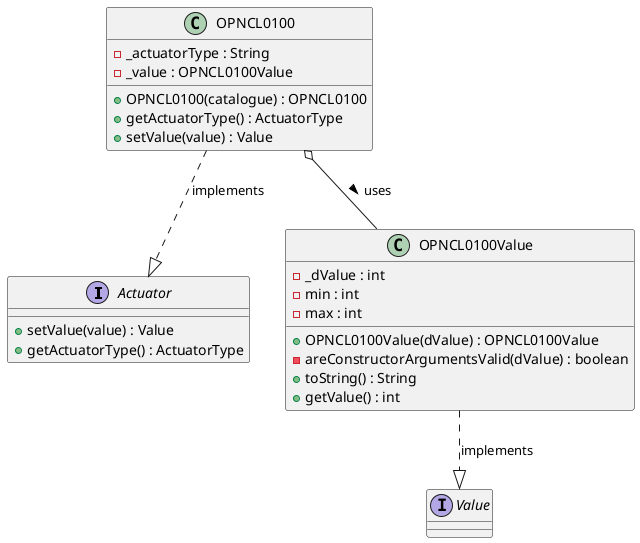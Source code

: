 @startuml
'https://plantuml.com/class-diagram




Interface Actuator
Interface Value
class OPNCL0100
class OPNCL0100Value



OPNCL0100 ..|> Actuator : implements
OPNCL0100 o-- OPNCL0100Value : uses >
OPNCL0100Value ..|> Value : implements





Interface Actuator {
+ setValue(value) : Value
+ getActuatorType() : ActuatorType
 }

Interface Value {

 }

class OPNCL0100 {
 -_actuatorType : String
' -TYPE : String
 -_value : OPNCL0100Value
 + OPNCL0100(catalogue) : OPNCL0100
 + getActuatorType() : ActuatorType
 + setValue(value) : Value
 }

 class OPNCL0100Value {
 -_dValue : int
 -min : int
 -max : int
+ OPNCL0100Value(dValue) : OPNCL0100Value
- areConstructorArgumentsValid(dValue) : boolean
+ toString() : String
+ getValue() : int
 }


}

@enduml